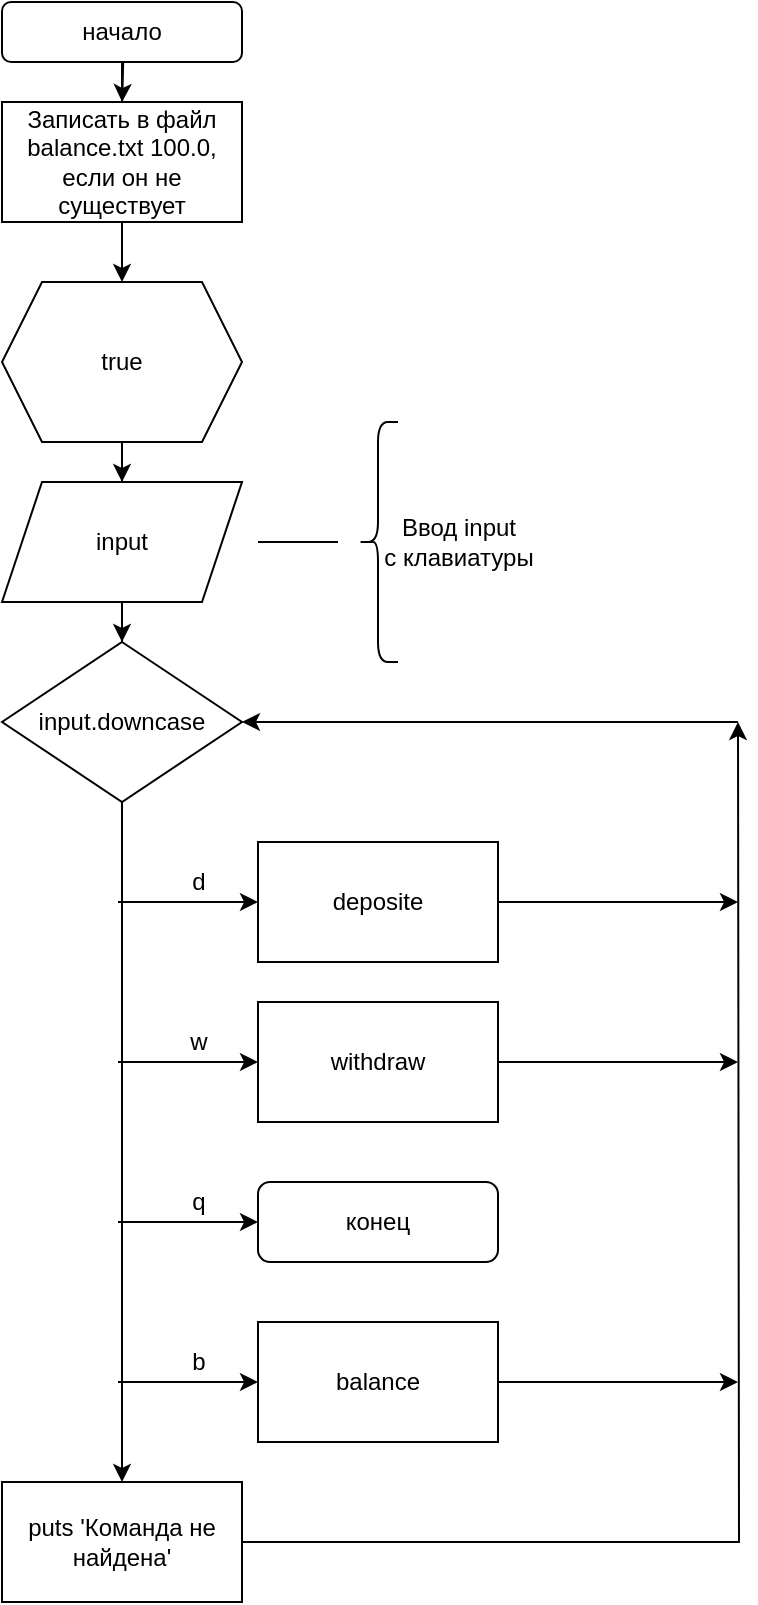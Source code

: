 <mxfile version="17.4.5" type="device"><diagram id="Lew5NaQBEsY0jF101zQF" name="Page-1"><mxGraphModel dx="1174" dy="690" grid="1" gridSize="10" guides="1" tooltips="1" connect="1" arrows="1" fold="1" page="1" pageScale="1" pageWidth="827" pageHeight="1169" math="0" shadow="0"><root><mxCell id="0"/><mxCell id="1" parent="0"/><mxCell id="Rfa8apUO0t4teAoU87N_-47" value="" style="edgeStyle=orthogonalEdgeStyle;rounded=0;orthogonalLoop=1;jettySize=auto;html=1;" edge="1" parent="1" source="Rfa8apUO0t4teAoU87N_-5"><mxGeometry relative="1" as="geometry"><mxPoint x="402.077" y="80" as="targetPoint"/></mxGeometry></mxCell><mxCell id="Rfa8apUO0t4teAoU87N_-5" value="начало" style="rounded=1;whiteSpace=wrap;html=1;" vertex="1" parent="1"><mxGeometry x="342" y="30" width="120" height="30" as="geometry"/></mxCell><mxCell id="Rfa8apUO0t4teAoU87N_-85" value="" style="edgeStyle=orthogonalEdgeStyle;rounded=0;orthogonalLoop=1;jettySize=auto;html=1;" edge="1" parent="1" source="Rfa8apUO0t4teAoU87N_-83" target="Rfa8apUO0t4teAoU87N_-84"><mxGeometry relative="1" as="geometry"/></mxCell><mxCell id="Rfa8apUO0t4teAoU87N_-83" value="Записать в файл balance.txt 100.0, если он не существует" style="rounded=0;whiteSpace=wrap;html=1;" vertex="1" parent="1"><mxGeometry x="342" y="80" width="120" height="60" as="geometry"/></mxCell><mxCell id="Rfa8apUO0t4teAoU87N_-90" value="" style="edgeStyle=orthogonalEdgeStyle;rounded=0;orthogonalLoop=1;jettySize=auto;html=1;" edge="1" parent="1" source="Rfa8apUO0t4teAoU87N_-84" target="Rfa8apUO0t4teAoU87N_-87"><mxGeometry relative="1" as="geometry"/></mxCell><mxCell id="Rfa8apUO0t4teAoU87N_-84" value="true" style="shape=hexagon;perimeter=hexagonPerimeter2;whiteSpace=wrap;html=1;fixedSize=1;" vertex="1" parent="1"><mxGeometry x="342" y="170" width="120" height="80" as="geometry"/></mxCell><mxCell id="Rfa8apUO0t4teAoU87N_-92" value="" style="edgeStyle=orthogonalEdgeStyle;rounded=0;orthogonalLoop=1;jettySize=auto;html=1;" edge="1" parent="1" source="Rfa8apUO0t4teAoU87N_-87" target="Rfa8apUO0t4teAoU87N_-91"><mxGeometry relative="1" as="geometry"/></mxCell><mxCell id="Rfa8apUO0t4teAoU87N_-87" value="input" style="shape=parallelogram;perimeter=parallelogramPerimeter;whiteSpace=wrap;html=1;fixedSize=1;" vertex="1" parent="1"><mxGeometry x="342" y="270" width="120" height="60" as="geometry"/></mxCell><mxCell id="Rfa8apUO0t4teAoU87N_-88" value="" style="shape=curlyBracket;whiteSpace=wrap;html=1;rounded=1;" vertex="1" parent="1"><mxGeometry x="520" y="240" width="20" height="120" as="geometry"/></mxCell><mxCell id="Rfa8apUO0t4teAoU87N_-89" value="&lt;div&gt;Ввод input&lt;/div&gt;&lt;div&gt;с клавиатуры&lt;br&gt;&lt;/div&gt;" style="text;html=1;align=center;verticalAlign=middle;resizable=0;points=[];autosize=1;strokeColor=none;fillColor=none;" vertex="1" parent="1"><mxGeometry x="520" y="285" width="100" height="30" as="geometry"/></mxCell><mxCell id="Rfa8apUO0t4teAoU87N_-94" style="edgeStyle=orthogonalEdgeStyle;rounded=0;orthogonalLoop=1;jettySize=auto;html=1;" edge="1" parent="1" source="Rfa8apUO0t4teAoU87N_-91"><mxGeometry relative="1" as="geometry"><mxPoint x="402" y="770" as="targetPoint"/></mxGeometry></mxCell><mxCell id="Rfa8apUO0t4teAoU87N_-91" value="input.downcase" style="rhombus;whiteSpace=wrap;html=1;" vertex="1" parent="1"><mxGeometry x="342" y="350" width="120" height="80" as="geometry"/></mxCell><mxCell id="Rfa8apUO0t4teAoU87N_-112" style="edgeStyle=orthogonalEdgeStyle;rounded=0;orthogonalLoop=1;jettySize=auto;html=1;" edge="1" parent="1" source="Rfa8apUO0t4teAoU87N_-93"><mxGeometry relative="1" as="geometry"><mxPoint x="710" y="480" as="targetPoint"/></mxGeometry></mxCell><mxCell id="Rfa8apUO0t4teAoU87N_-93" value="deposite" style="rounded=0;whiteSpace=wrap;html=1;" vertex="1" parent="1"><mxGeometry x="470" y="450" width="120" height="60" as="geometry"/></mxCell><mxCell id="Rfa8apUO0t4teAoU87N_-95" value="" style="endArrow=classic;html=1;rounded=0;entryX=0;entryY=0.5;entryDx=0;entryDy=0;" edge="1" parent="1" target="Rfa8apUO0t4teAoU87N_-93"><mxGeometry width="50" height="50" relative="1" as="geometry"><mxPoint x="400" y="480" as="sourcePoint"/><mxPoint x="460" y="480" as="targetPoint"/></mxGeometry></mxCell><mxCell id="Rfa8apUO0t4teAoU87N_-96" value="d" style="text;html=1;align=center;verticalAlign=middle;resizable=0;points=[];autosize=1;strokeColor=none;fillColor=none;" vertex="1" parent="1"><mxGeometry x="430" y="460" width="20" height="20" as="geometry"/></mxCell><mxCell id="Rfa8apUO0t4teAoU87N_-111" style="edgeStyle=orthogonalEdgeStyle;rounded=0;orthogonalLoop=1;jettySize=auto;html=1;" edge="1" parent="1" source="Rfa8apUO0t4teAoU87N_-97"><mxGeometry relative="1" as="geometry"><mxPoint x="710" y="560" as="targetPoint"/></mxGeometry></mxCell><mxCell id="Rfa8apUO0t4teAoU87N_-97" value="withdraw" style="rounded=0;whiteSpace=wrap;html=1;" vertex="1" parent="1"><mxGeometry x="470" y="530" width="120" height="60" as="geometry"/></mxCell><mxCell id="Rfa8apUO0t4teAoU87N_-98" value="" style="endArrow=classic;html=1;rounded=0;entryX=0;entryY=0.5;entryDx=0;entryDy=0;" edge="1" parent="1" target="Rfa8apUO0t4teAoU87N_-97"><mxGeometry width="50" height="50" relative="1" as="geometry"><mxPoint x="400" y="560" as="sourcePoint"/><mxPoint x="460" y="590" as="targetPoint"/></mxGeometry></mxCell><mxCell id="Rfa8apUO0t4teAoU87N_-99" value="w" style="text;html=1;align=center;verticalAlign=middle;resizable=0;points=[];autosize=1;strokeColor=none;fillColor=none;" vertex="1" parent="1"><mxGeometry x="425" y="540" width="30" height="20" as="geometry"/></mxCell><mxCell id="Rfa8apUO0t4teAoU87N_-100" value="" style="endArrow=classic;html=1;rounded=0;entryX=0;entryY=0.5;entryDx=0;entryDy=0;" edge="1" parent="1"><mxGeometry width="50" height="50" relative="1" as="geometry"><mxPoint x="400" y="640" as="sourcePoint"/><mxPoint x="470" y="640" as="targetPoint"/></mxGeometry></mxCell><mxCell id="Rfa8apUO0t4teAoU87N_-102" value="q" style="text;html=1;align=center;verticalAlign=middle;resizable=0;points=[];autosize=1;strokeColor=none;fillColor=none;" vertex="1" parent="1"><mxGeometry x="430" y="620" width="20" height="20" as="geometry"/></mxCell><mxCell id="Rfa8apUO0t4teAoU87N_-110" style="edgeStyle=orthogonalEdgeStyle;rounded=0;orthogonalLoop=1;jettySize=auto;html=1;" edge="1" parent="1" source="Rfa8apUO0t4teAoU87N_-103"><mxGeometry relative="1" as="geometry"><mxPoint x="710" y="720" as="targetPoint"/></mxGeometry></mxCell><mxCell id="Rfa8apUO0t4teAoU87N_-103" value="balance" style="rounded=0;whiteSpace=wrap;html=1;" vertex="1" parent="1"><mxGeometry x="470" y="690" width="120" height="60" as="geometry"/></mxCell><mxCell id="Rfa8apUO0t4teAoU87N_-104" value="" style="endArrow=classic;html=1;rounded=0;entryX=0;entryY=0.5;entryDx=0;entryDy=0;" edge="1" parent="1" target="Rfa8apUO0t4teAoU87N_-103"><mxGeometry width="50" height="50" relative="1" as="geometry"><mxPoint x="400" y="720" as="sourcePoint"/><mxPoint x="460" y="590" as="targetPoint"/></mxGeometry></mxCell><mxCell id="Rfa8apUO0t4teAoU87N_-105" value="b" style="text;html=1;align=center;verticalAlign=middle;resizable=0;points=[];autosize=1;strokeColor=none;fillColor=none;" vertex="1" parent="1"><mxGeometry x="430" y="700" width="20" height="20" as="geometry"/></mxCell><mxCell id="Rfa8apUO0t4teAoU87N_-106" value="конец" style="rounded=1;whiteSpace=wrap;html=1;" vertex="1" parent="1"><mxGeometry x="470" y="620" width="120" height="40" as="geometry"/></mxCell><mxCell id="Rfa8apUO0t4teAoU87N_-109" style="edgeStyle=orthogonalEdgeStyle;rounded=0;orthogonalLoop=1;jettySize=auto;html=1;" edge="1" parent="1" source="Rfa8apUO0t4teAoU87N_-107"><mxGeometry relative="1" as="geometry"><mxPoint x="710" y="390" as="targetPoint"/></mxGeometry></mxCell><mxCell id="Rfa8apUO0t4teAoU87N_-107" value="puts 'Команда не найдена'" style="rounded=0;whiteSpace=wrap;html=1;" vertex="1" parent="1"><mxGeometry x="342" y="770" width="120" height="60" as="geometry"/></mxCell><mxCell id="Rfa8apUO0t4teAoU87N_-113" value="" style="endArrow=classic;html=1;rounded=0;entryX=1;entryY=0.5;entryDx=0;entryDy=0;" edge="1" parent="1" target="Rfa8apUO0t4teAoU87N_-91"><mxGeometry width="50" height="50" relative="1" as="geometry"><mxPoint x="710" y="390" as="sourcePoint"/><mxPoint x="460" y="620" as="targetPoint"/></mxGeometry></mxCell><mxCell id="Rfa8apUO0t4teAoU87N_-114" value="" style="endArrow=none;html=1;rounded=0;" edge="1" parent="1"><mxGeometry width="50" height="50" relative="1" as="geometry"><mxPoint x="470" y="300" as="sourcePoint"/><mxPoint x="510" y="300" as="targetPoint"/></mxGeometry></mxCell></root></mxGraphModel></diagram></mxfile>